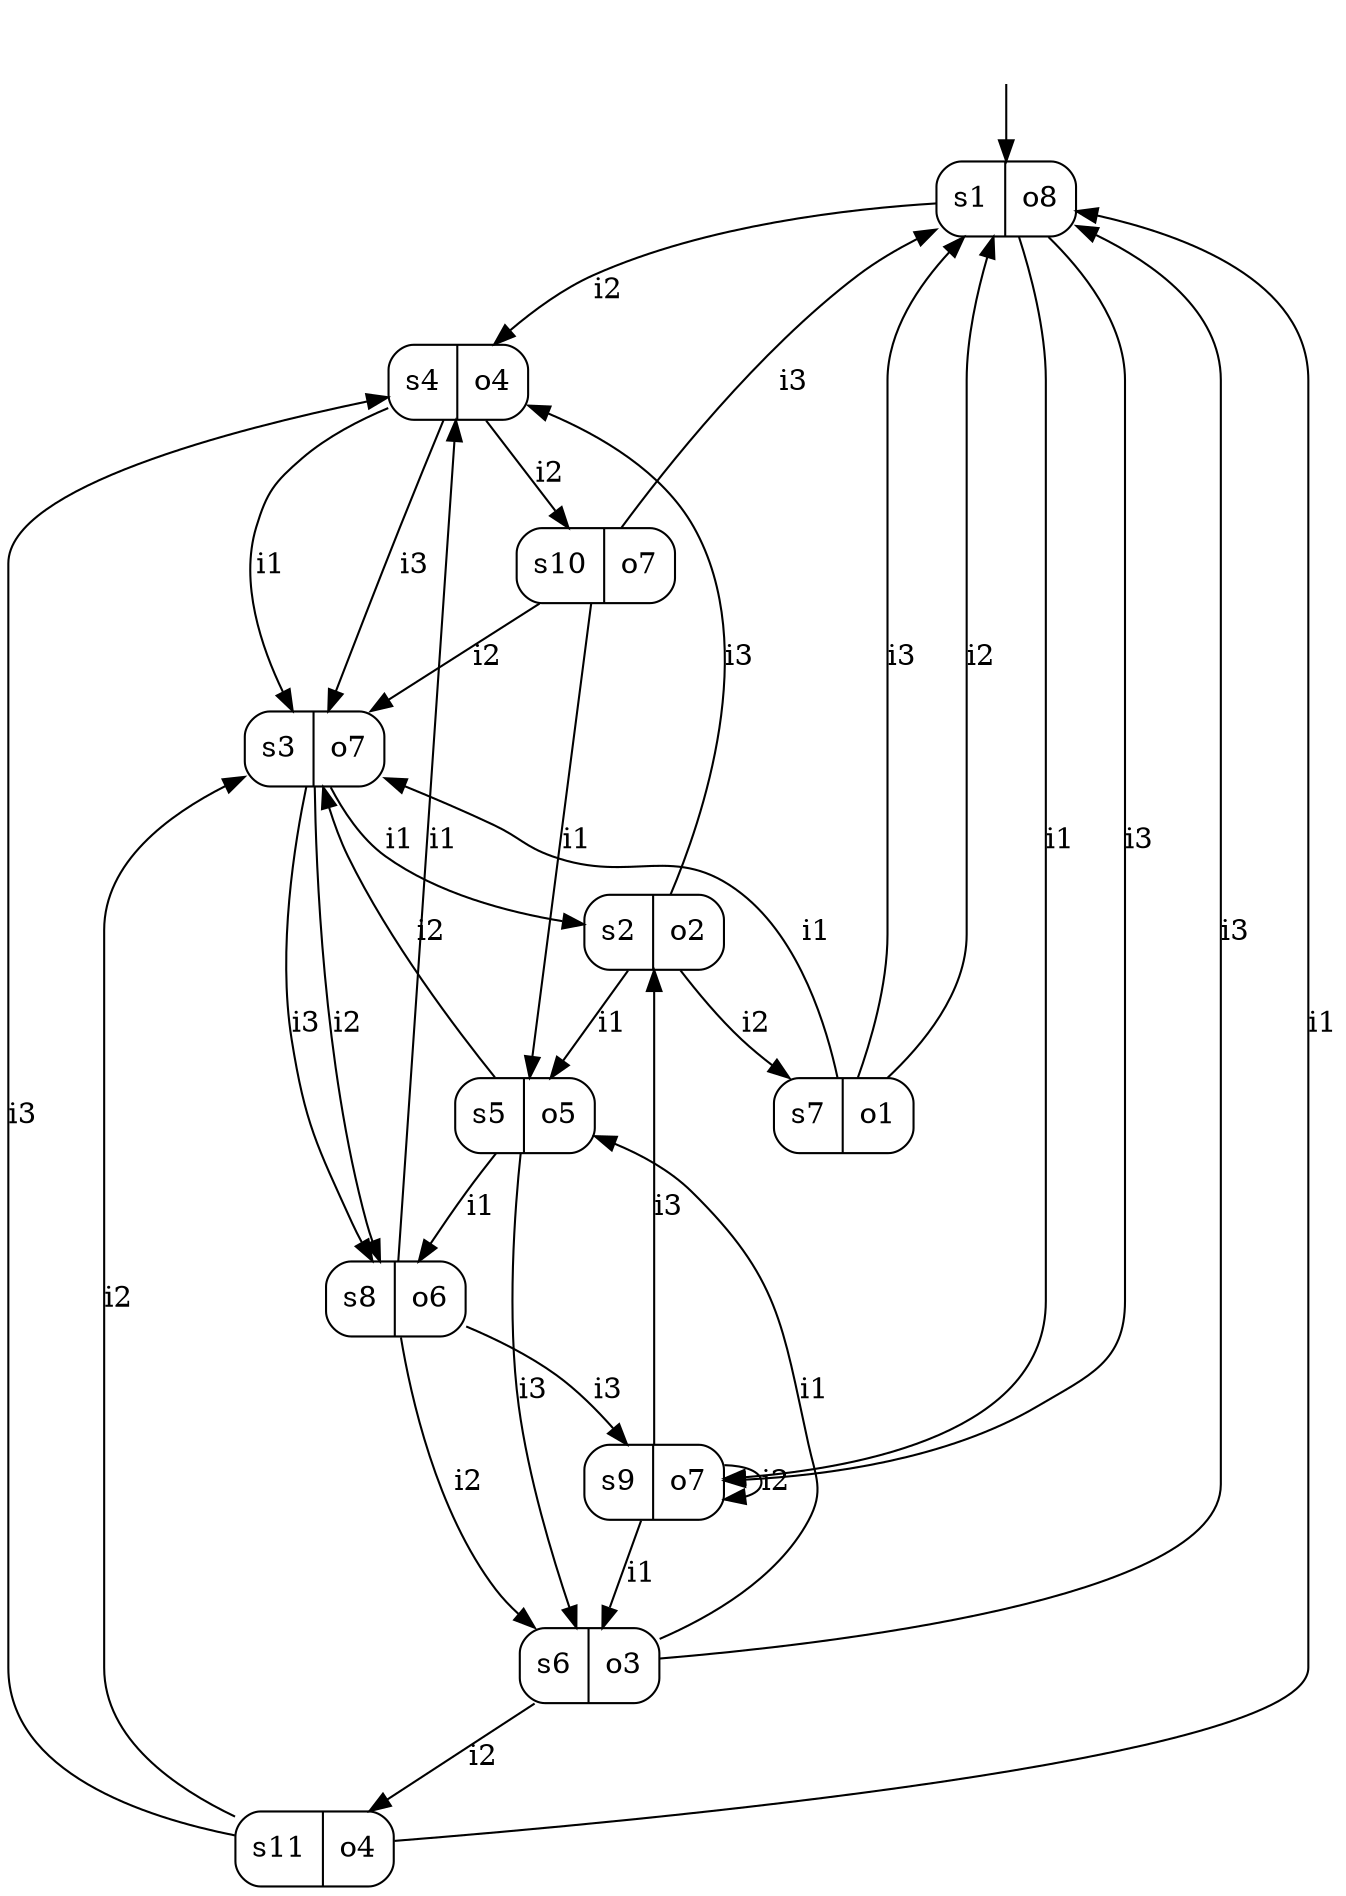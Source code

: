 digraph MooreMachine_11States_3Inputs_8Outputs_abecdce62af54ee69269d24d83ac9d66 {
s1 [label="s1|o8", shape=record, style=rounded];
s2 [label="s2|o2", shape=record, style=rounded];
s3 [label="s3|o7", shape=record, style=rounded];
s4 [label="s4|o4", shape=record, style=rounded];
s5 [label="s5|o5", shape=record, style=rounded];
s6 [label="s6|o3", shape=record, style=rounded];
s7 [label="s7|o1", shape=record, style=rounded];
s8 [label="s8|o6", shape=record, style=rounded];
s9 [label="s9|o7", shape=record, style=rounded];
s10 [label="s10|o7", shape=record, style=rounded];
s11 [label="s11|o4", shape=record, style=rounded];
s1 -> s9 [label="i1"];
s1 -> s4 [label="i2"];
s1 -> s9 [label="i3"];
s2 -> s5 [label="i1"];
s2 -> s7 [label="i2"];
s2 -> s4 [label="i3"];
s3 -> s2 [label="i1"];
s3 -> s8 [label="i2"];
s3 -> s8 [label="i3"];
s4 -> s3 [label="i1"];
s4 -> s10 [label="i2"];
s4 -> s3 [label="i3"];
s5 -> s8 [label="i1"];
s5 -> s3 [label="i2"];
s5 -> s6 [label="i3"];
s6 -> s5 [label="i1"];
s6 -> s11 [label="i2"];
s6 -> s1 [label="i3"];
s7 -> s3 [label="i1"];
s7 -> s1 [label="i2"];
s7 -> s1 [label="i3"];
s8 -> s4 [label="i1"];
s8 -> s6 [label="i2"];
s8 -> s9 [label="i3"];
s9 -> s6 [label="i1"];
s9 -> s9 [label="i2"];
s9 -> s2 [label="i3"];
s10 -> s5 [label="i1"];
s10 -> s3 [label="i2"];
s10 -> s1 [label="i3"];
s11 -> s1 [label="i1"];
s11 -> s3 [label="i2"];
s11 -> s4 [label="i3"];
__start0 [shape=none, label=""];
__start0 -> s1 [label=""];
}
